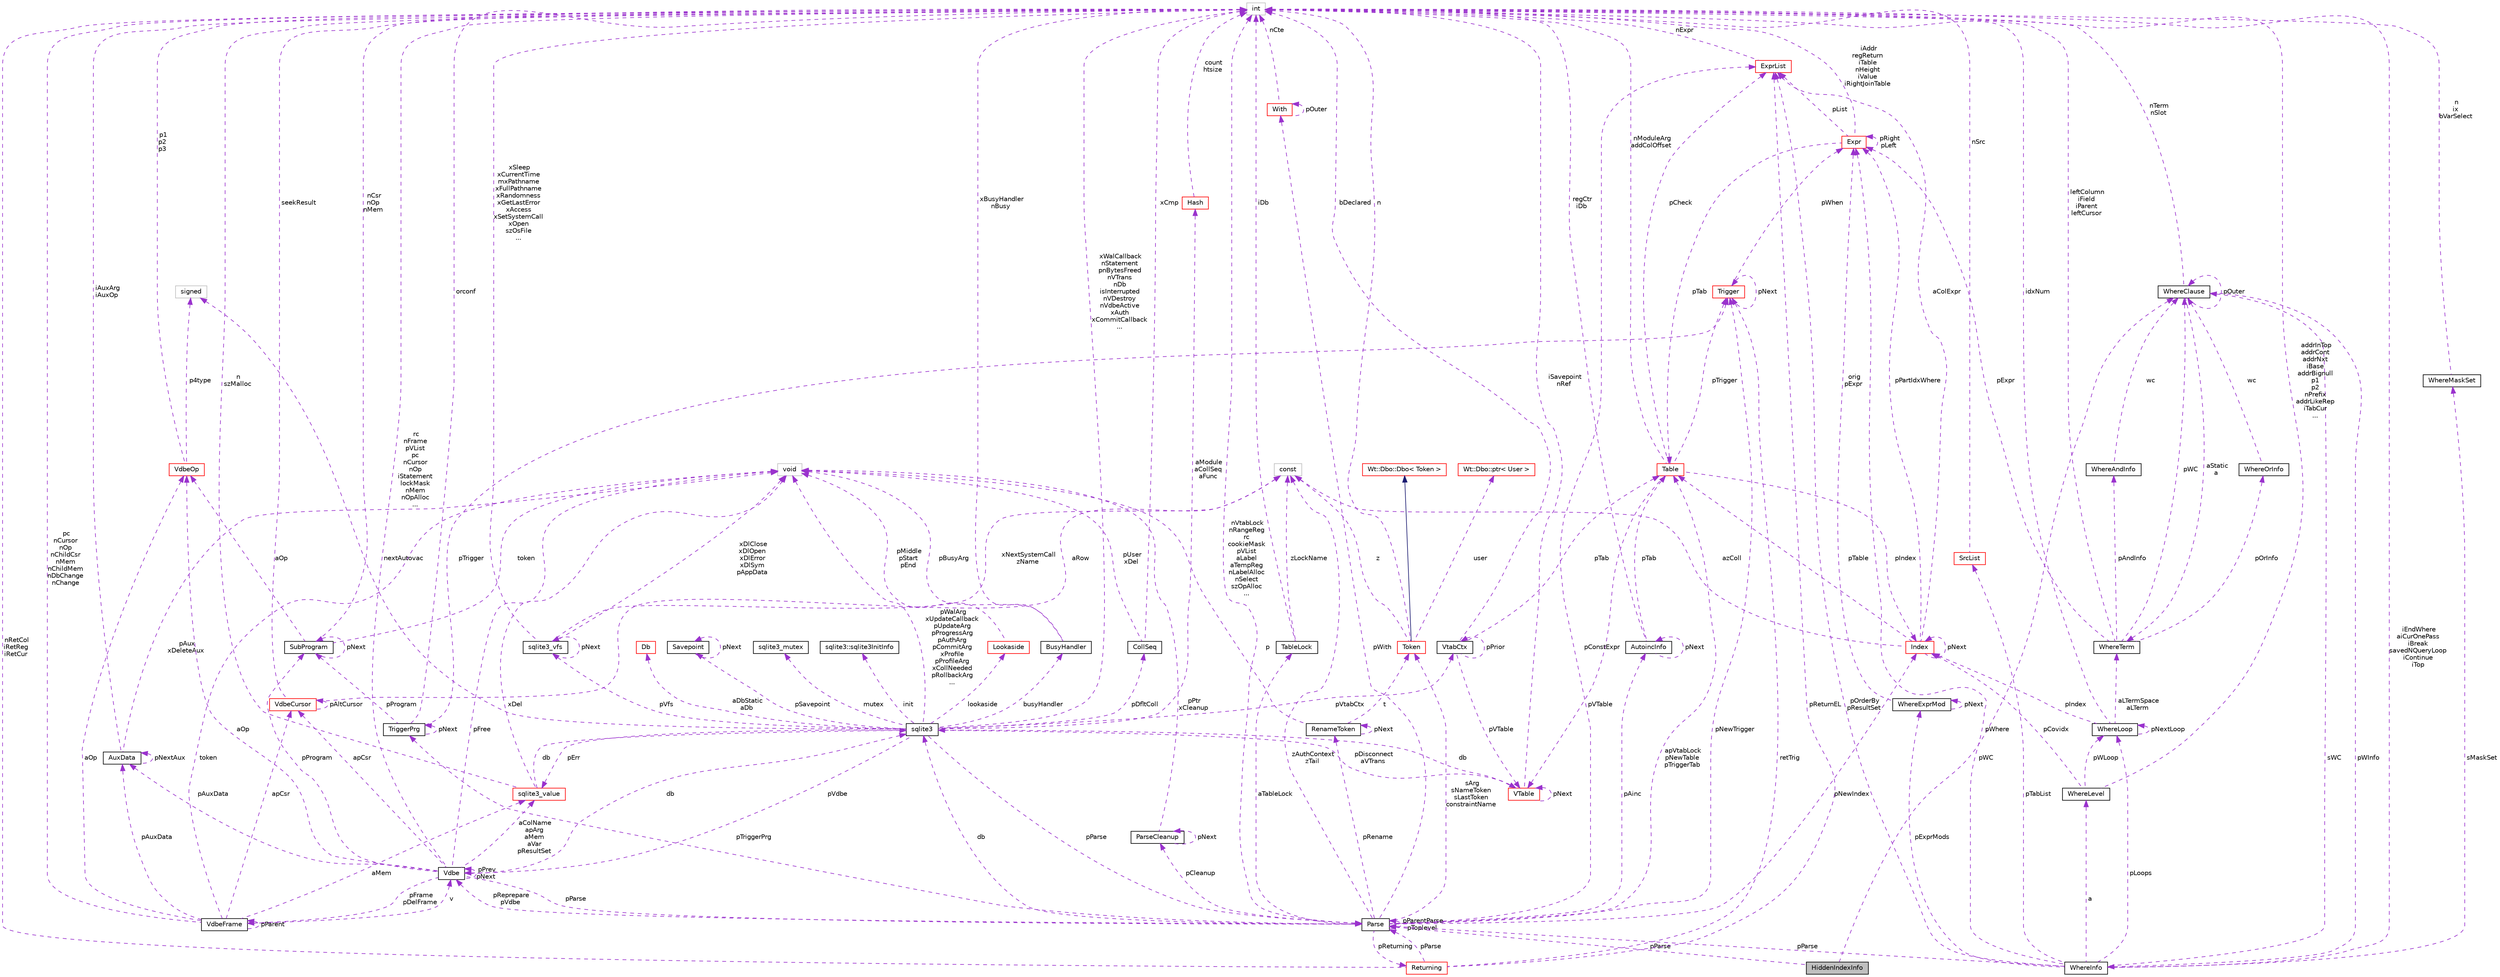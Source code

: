 digraph "HiddenIndexInfo"
{
 // LATEX_PDF_SIZE
  edge [fontname="Helvetica",fontsize="10",labelfontname="Helvetica",labelfontsize="10"];
  node [fontname="Helvetica",fontsize="10",shape=record];
  Node1 [label="HiddenIndexInfo",height=0.2,width=0.4,color="black", fillcolor="grey75", style="filled", fontcolor="black",tooltip=" "];
  Node2 -> Node1 [dir="back",color="darkorchid3",fontsize="10",style="dashed",label=" pWC" ,fontname="Helvetica"];
  Node2 [label="WhereClause",height=0.2,width=0.4,color="black", fillcolor="white", style="filled",URL="$structWhereClause.html",tooltip=" "];
  Node3 -> Node2 [dir="back",color="darkorchid3",fontsize="10",style="dashed",label=" aStatic\na" ,fontname="Helvetica"];
  Node3 [label="WhereTerm",height=0.2,width=0.4,color="black", fillcolor="white", style="filled",URL="$structWhereTerm.html",tooltip=" "];
  Node4 -> Node3 [dir="back",color="darkorchid3",fontsize="10",style="dashed",label=" pAndInfo" ,fontname="Helvetica"];
  Node4 [label="WhereAndInfo",height=0.2,width=0.4,color="black", fillcolor="white", style="filled",URL="$structWhereAndInfo.html",tooltip=" "];
  Node2 -> Node4 [dir="back",color="darkorchid3",fontsize="10",style="dashed",label=" wc" ,fontname="Helvetica"];
  Node5 -> Node3 [dir="back",color="darkorchid3",fontsize="10",style="dashed",label=" pOrInfo" ,fontname="Helvetica"];
  Node5 [label="WhereOrInfo",height=0.2,width=0.4,color="black", fillcolor="white", style="filled",URL="$structWhereOrInfo.html",tooltip=" "];
  Node2 -> Node5 [dir="back",color="darkorchid3",fontsize="10",style="dashed",label=" wc" ,fontname="Helvetica"];
  Node6 -> Node3 [dir="back",color="darkorchid3",fontsize="10",style="dashed",label=" pExpr" ,fontname="Helvetica"];
  Node6 [label="Expr",height=0.2,width=0.4,color="red", fillcolor="white", style="filled",URL="$structExpr.html",tooltip=" "];
  Node6 -> Node6 [dir="back",color="darkorchid3",fontsize="10",style="dashed",label=" pRight\npLeft" ,fontname="Helvetica"];
  Node9 -> Node6 [dir="back",color="darkorchid3",fontsize="10",style="dashed",label=" iAddr\nregReturn\niTable\nnHeight\niValue\niRightJoinTable" ,fontname="Helvetica"];
  Node9 [label="int",height=0.2,width=0.4,color="grey75", fillcolor="white", style="filled",tooltip=" "];
  Node10 -> Node6 [dir="back",color="darkorchid3",fontsize="10",style="dashed",label=" pTab" ,fontname="Helvetica"];
  Node10 [label="Table",height=0.2,width=0.4,color="red", fillcolor="white", style="filled",URL="$structTable.html",tooltip=" "];
  Node37 -> Node10 [dir="back",color="darkorchid3",fontsize="10",style="dashed",label=" pVTable" ,fontname="Helvetica"];
  Node37 [label="VTable",height=0.2,width=0.4,color="red", fillcolor="white", style="filled",URL="$structVTable.html",tooltip=" "];
  Node38 -> Node37 [dir="back",color="darkorchid3",fontsize="10",style="dashed",label=" db" ,fontname="Helvetica"];
  Node38 [label="sqlite3",height=0.2,width=0.4,color="black", fillcolor="white", style="filled",URL="$structsqlite3.html",tooltip=" "];
  Node39 -> Node38 [dir="back",color="darkorchid3",fontsize="10",style="dashed",label=" pVdbe" ,fontname="Helvetica"];
  Node39 [label="Vdbe",height=0.2,width=0.4,color="black", fillcolor="white", style="filled",URL="$structVdbe.html",tooltip=" "];
  Node39 -> Node39 [dir="back",color="darkorchid3",fontsize="10",style="dashed",label=" pPrev\npNext" ,fontname="Helvetica"];
  Node38 -> Node39 [dir="back",color="darkorchid3",fontsize="10",style="dashed",label=" db" ,fontname="Helvetica"];
  Node15 -> Node39 [dir="back",color="darkorchid3",fontsize="10",style="dashed",label=" pFree" ,fontname="Helvetica"];
  Node15 [label="void",height=0.2,width=0.4,color="grey75", fillcolor="white", style="filled",tooltip=" "];
  Node40 -> Node39 [dir="back",color="darkorchid3",fontsize="10",style="dashed",label=" aColName\napArg\naMem\naVar\npResultSet" ,fontname="Helvetica"];
  Node40 [label="sqlite3_value",height=0.2,width=0.4,color="red", fillcolor="white", style="filled",URL="$structsqlite3__value.html",tooltip=" "];
  Node38 -> Node40 [dir="back",color="darkorchid3",fontsize="10",style="dashed",label=" db" ,fontname="Helvetica"];
  Node15 -> Node40 [dir="back",color="darkorchid3",fontsize="10",style="dashed",label=" xDel" ,fontname="Helvetica"];
  Node9 -> Node40 [dir="back",color="darkorchid3",fontsize="10",style="dashed",label=" n\nszMalloc" ,fontname="Helvetica"];
  Node42 -> Node39 [dir="back",color="darkorchid3",fontsize="10",style="dashed",label=" pFrame\npDelFrame" ,fontname="Helvetica"];
  Node42 [label="VdbeFrame",height=0.2,width=0.4,color="black", fillcolor="white", style="filled",URL="$structVdbeFrame.html",tooltip=" "];
  Node39 -> Node42 [dir="back",color="darkorchid3",fontsize="10",style="dashed",label=" v" ,fontname="Helvetica"];
  Node15 -> Node42 [dir="back",color="darkorchid3",fontsize="10",style="dashed",label=" token" ,fontname="Helvetica"];
  Node40 -> Node42 [dir="back",color="darkorchid3",fontsize="10",style="dashed",label=" aMem" ,fontname="Helvetica"];
  Node42 -> Node42 [dir="back",color="darkorchid3",fontsize="10",style="dashed",label=" pParent" ,fontname="Helvetica"];
  Node9 -> Node42 [dir="back",color="darkorchid3",fontsize="10",style="dashed",label=" pc\nnCursor\nnOp\nnChildCsr\nnMem\nnChildMem\nnDbChange\nnChange" ,fontname="Helvetica"];
  Node43 -> Node42 [dir="back",color="darkorchid3",fontsize="10",style="dashed",label=" pAuxData" ,fontname="Helvetica"];
  Node43 [label="AuxData",height=0.2,width=0.4,color="black", fillcolor="white", style="filled",URL="$structAuxData.html",tooltip=" "];
  Node15 -> Node43 [dir="back",color="darkorchid3",fontsize="10",style="dashed",label=" pAux\nxDeleteAux" ,fontname="Helvetica"];
  Node9 -> Node43 [dir="back",color="darkorchid3",fontsize="10",style="dashed",label=" iAuxArg\niAuxOp" ,fontname="Helvetica"];
  Node43 -> Node43 [dir="back",color="darkorchid3",fontsize="10",style="dashed",label=" pNextAux" ,fontname="Helvetica"];
  Node44 -> Node42 [dir="back",color="darkorchid3",fontsize="10",style="dashed",label=" apCsr" ,fontname="Helvetica"];
  Node44 [label="VdbeCursor",height=0.2,width=0.4,color="red", fillcolor="white", style="filled",URL="$structVdbeCursor.html",tooltip=" "];
  Node9 -> Node44 [dir="back",color="darkorchid3",fontsize="10",style="dashed",label=" seekResult" ,fontname="Helvetica"];
  Node44 -> Node44 [dir="back",color="darkorchid3",fontsize="10",style="dashed",label=" pAltCursor" ,fontname="Helvetica"];
  Node16 -> Node44 [dir="back",color="darkorchid3",fontsize="10",style="dashed",label=" aRow" ,fontname="Helvetica"];
  Node16 [label="const",height=0.2,width=0.4,color="grey75", fillcolor="white", style="filled",tooltip=" "];
  Node77 -> Node42 [dir="back",color="darkorchid3",fontsize="10",style="dashed",label=" aOp" ,fontname="Helvetica"];
  Node77 [label="VdbeOp",height=0.2,width=0.4,color="red", fillcolor="white", style="filled",URL="$structVdbeOp.html",tooltip=" "];
  Node9 -> Node77 [dir="back",color="darkorchid3",fontsize="10",style="dashed",label=" p1\np2\np3" ,fontname="Helvetica"];
  Node81 -> Node77 [dir="back",color="darkorchid3",fontsize="10",style="dashed",label=" p4type" ,fontname="Helvetica"];
  Node81 [label="signed",height=0.2,width=0.4,color="grey75", fillcolor="white", style="filled",tooltip=" "];
  Node9 -> Node39 [dir="back",color="darkorchid3",fontsize="10",style="dashed",label=" rc\nnFrame\npVList\npc\nnCursor\nnOp\niStatement\nlockMask\nnMem\nnOpAlloc\n..." ,fontname="Helvetica"];
  Node43 -> Node39 [dir="back",color="darkorchid3",fontsize="10",style="dashed",label=" pAuxData" ,fontname="Helvetica"];
  Node79 -> Node39 [dir="back",color="darkorchid3",fontsize="10",style="dashed",label=" pProgram" ,fontname="Helvetica"];
  Node79 [label="SubProgram",height=0.2,width=0.4,color="black", fillcolor="white", style="filled",URL="$structSubProgram.html",tooltip=" "];
  Node15 -> Node79 [dir="back",color="darkorchid3",fontsize="10",style="dashed",label=" token" ,fontname="Helvetica"];
  Node9 -> Node79 [dir="back",color="darkorchid3",fontsize="10",style="dashed",label=" nCsr\nnOp\nnMem" ,fontname="Helvetica"];
  Node79 -> Node79 [dir="back",color="darkorchid3",fontsize="10",style="dashed",label=" pNext" ,fontname="Helvetica"];
  Node77 -> Node79 [dir="back",color="darkorchid3",fontsize="10",style="dashed",label=" aOp" ,fontname="Helvetica"];
  Node44 -> Node39 [dir="back",color="darkorchid3",fontsize="10",style="dashed",label=" apCsr" ,fontname="Helvetica"];
  Node82 -> Node39 [dir="back",color="darkorchid3",fontsize="10",style="dashed",label=" pParse" ,fontname="Helvetica"];
  Node82 [label="Parse",height=0.2,width=0.4,color="black", fillcolor="white", style="filled",URL="$structParse.html",tooltip=" "];
  Node39 -> Node82 [dir="back",color="darkorchid3",fontsize="10",style="dashed",label=" pReprepare\npVdbe" ,fontname="Helvetica"];
  Node38 -> Node82 [dir="back",color="darkorchid3",fontsize="10",style="dashed",label=" db" ,fontname="Helvetica"];
  Node83 -> Node82 [dir="back",color="darkorchid3",fontsize="10",style="dashed",label=" pCleanup" ,fontname="Helvetica"];
  Node83 [label="ParseCleanup",height=0.2,width=0.4,color="black", fillcolor="white", style="filled",URL="$structParseCleanup.html",tooltip=" "];
  Node83 -> Node83 [dir="back",color="darkorchid3",fontsize="10",style="dashed",label=" pNext" ,fontname="Helvetica"];
  Node15 -> Node83 [dir="back",color="darkorchid3",fontsize="10",style="dashed",label=" pPtr\nxCleanup" ,fontname="Helvetica"];
  Node84 -> Node82 [dir="back",color="darkorchid3",fontsize="10",style="dashed",label=" aTableLock" ,fontname="Helvetica"];
  Node84 [label="TableLock",height=0.2,width=0.4,color="black", fillcolor="white", style="filled",URL="$structTableLock.html",tooltip=" "];
  Node9 -> Node84 [dir="back",color="darkorchid3",fontsize="10",style="dashed",label=" iDb" ,fontname="Helvetica"];
  Node16 -> Node84 [dir="back",color="darkorchid3",fontsize="10",style="dashed",label=" zLockName" ,fontname="Helvetica"];
  Node85 -> Node82 [dir="back",color="darkorchid3",fontsize="10",style="dashed",label=" sArg\nsNameToken\nsLastToken\nconstraintName" ,fontname="Helvetica"];
  Node85 [label="Token",height=0.2,width=0.4,color="red", fillcolor="white", style="filled",URL="$classToken.html",tooltip=" "];
  Node86 -> Node85 [dir="back",color="midnightblue",fontsize="10",style="solid",fontname="Helvetica"];
  Node86 [label="Wt::Dbo::Dbo\< Token \>",height=0.2,width=0.4,color="red", fillcolor="white", style="filled",URL="$classWt_1_1Dbo_1_1Dbo.html",tooltip=" "];
  Node95 -> Node85 [dir="back",color="darkorchid3",fontsize="10",style="dashed",label=" user" ,fontname="Helvetica"];
  Node95 [label="Wt::Dbo::ptr\< User \>",height=0.2,width=0.4,color="red", fillcolor="white", style="filled",URL="$classWt_1_1Dbo_1_1ptr.html",tooltip=" "];
  Node9 -> Node85 [dir="back",color="darkorchid3",fontsize="10",style="dashed",label=" n" ,fontname="Helvetica"];
  Node16 -> Node85 [dir="back",color="darkorchid3",fontsize="10",style="dashed",label=" z" ,fontname="Helvetica"];
  Node25 -> Node82 [dir="back",color="darkorchid3",fontsize="10",style="dashed",label=" pWith" ,fontname="Helvetica"];
  Node25 [label="With",height=0.2,width=0.4,color="red", fillcolor="white", style="filled",URL="$structWith.html",tooltip=" "];
  Node25 -> Node25 [dir="back",color="darkorchid3",fontsize="10",style="dashed",label=" pOuter" ,fontname="Helvetica"];
  Node9 -> Node25 [dir="back",color="darkorchid3",fontsize="10",style="dashed",label=" nCte" ,fontname="Helvetica"];
  Node9 -> Node82 [dir="back",color="darkorchid3",fontsize="10",style="dashed",label=" nVtabLock\nnRangeReg\nrc\ncookieMask\npVList\naLabel\naTempReg\nnLabelAlloc\nnSelect\nszOpAlloc\n..." ,fontname="Helvetica"];
  Node10 -> Node82 [dir="back",color="darkorchid3",fontsize="10",style="dashed",label=" apVtabLock\npNewTable\npTriggerTab" ,fontname="Helvetica"];
  Node20 -> Node82 [dir="back",color="darkorchid3",fontsize="10",style="dashed",label=" pNewTrigger" ,fontname="Helvetica"];
  Node20 [label="Trigger",height=0.2,width=0.4,color="red", fillcolor="white", style="filled",URL="$structTrigger.html",tooltip=" "];
  Node6 -> Node20 [dir="back",color="darkorchid3",fontsize="10",style="dashed",label=" pWhen" ,fontname="Helvetica"];
  Node20 -> Node20 [dir="back",color="darkorchid3",fontsize="10",style="dashed",label=" pNext" ,fontname="Helvetica"];
  Node99 -> Node82 [dir="back",color="darkorchid3",fontsize="10",style="dashed",label=" pTriggerPrg" ,fontname="Helvetica"];
  Node99 [label="TriggerPrg",height=0.2,width=0.4,color="black", fillcolor="white", style="filled",URL="$structTriggerPrg.html",tooltip=" "];
  Node9 -> Node99 [dir="back",color="darkorchid3",fontsize="10",style="dashed",label=" orconf" ,fontname="Helvetica"];
  Node79 -> Node99 [dir="back",color="darkorchid3",fontsize="10",style="dashed",label=" pProgram" ,fontname="Helvetica"];
  Node20 -> Node99 [dir="back",color="darkorchid3",fontsize="10",style="dashed",label=" pTrigger" ,fontname="Helvetica"];
  Node99 -> Node99 [dir="back",color="darkorchid3",fontsize="10",style="dashed",label=" pNext" ,fontname="Helvetica"];
  Node100 -> Node82 [dir="back",color="darkorchid3",fontsize="10",style="dashed",label=" pRename" ,fontname="Helvetica"];
  Node100 [label="RenameToken",height=0.2,width=0.4,color="black", fillcolor="white", style="filled",URL="$structRenameToken.html",tooltip=" "];
  Node85 -> Node100 [dir="back",color="darkorchid3",fontsize="10",style="dashed",label=" t" ,fontname="Helvetica"];
  Node15 -> Node100 [dir="back",color="darkorchid3",fontsize="10",style="dashed",label=" p" ,fontname="Helvetica"];
  Node100 -> Node100 [dir="back",color="darkorchid3",fontsize="10",style="dashed",label=" pNext" ,fontname="Helvetica"];
  Node32 -> Node82 [dir="back",color="darkorchid3",fontsize="10",style="dashed",label=" pNewIndex" ,fontname="Helvetica"];
  Node32 [label="Index",height=0.2,width=0.4,color="red", fillcolor="white", style="filled",URL="$structIndex.html",tooltip=" "];
  Node6 -> Node32 [dir="back",color="darkorchid3",fontsize="10",style="dashed",label=" pPartIdxWhere" ,fontname="Helvetica"];
  Node10 -> Node32 [dir="back",color="darkorchid3",fontsize="10",style="dashed",label=" pTable" ,fontname="Helvetica"];
  Node28 -> Node32 [dir="back",color="darkorchid3",fontsize="10",style="dashed",label=" aColExpr" ,fontname="Helvetica"];
  Node28 [label="ExprList",height=0.2,width=0.4,color="red", fillcolor="white", style="filled",URL="$structExprList.html",tooltip=" "];
  Node9 -> Node28 [dir="back",color="darkorchid3",fontsize="10",style="dashed",label=" nExpr" ,fontname="Helvetica"];
  Node16 -> Node32 [dir="back",color="darkorchid3",fontsize="10",style="dashed",label=" azColl" ,fontname="Helvetica"];
  Node32 -> Node32 [dir="back",color="darkorchid3",fontsize="10",style="dashed",label=" pNext" ,fontname="Helvetica"];
  Node16 -> Node82 [dir="back",color="darkorchid3",fontsize="10",style="dashed",label=" zAuthContext\nzTail" ,fontname="Helvetica"];
  Node101 -> Node82 [dir="back",color="darkorchid3",fontsize="10",style="dashed",label=" pReturning" ,fontname="Helvetica"];
  Node101 [label="Returning",height=0.2,width=0.4,color="red", fillcolor="white", style="filled",URL="$structReturning.html",tooltip=" "];
  Node9 -> Node101 [dir="back",color="darkorchid3",fontsize="10",style="dashed",label=" nRetCol\niRetReg\niRetCur" ,fontname="Helvetica"];
  Node20 -> Node101 [dir="back",color="darkorchid3",fontsize="10",style="dashed",label=" retTrig" ,fontname="Helvetica"];
  Node28 -> Node101 [dir="back",color="darkorchid3",fontsize="10",style="dashed",label=" pReturnEL" ,fontname="Helvetica"];
  Node82 -> Node101 [dir="back",color="darkorchid3",fontsize="10",style="dashed",label=" pParse" ,fontname="Helvetica"];
  Node102 -> Node82 [dir="back",color="darkorchid3",fontsize="10",style="dashed",label=" pAinc" ,fontname="Helvetica"];
  Node102 [label="AutoincInfo",height=0.2,width=0.4,color="black", fillcolor="white", style="filled",URL="$structAutoincInfo.html",tooltip=" "];
  Node9 -> Node102 [dir="back",color="darkorchid3",fontsize="10",style="dashed",label=" regCtr\niDb" ,fontname="Helvetica"];
  Node10 -> Node102 [dir="back",color="darkorchid3",fontsize="10",style="dashed",label=" pTab" ,fontname="Helvetica"];
  Node102 -> Node102 [dir="back",color="darkorchid3",fontsize="10",style="dashed",label=" pNext" ,fontname="Helvetica"];
  Node28 -> Node82 [dir="back",color="darkorchid3",fontsize="10",style="dashed",label=" pConstExpr" ,fontname="Helvetica"];
  Node82 -> Node82 [dir="back",color="darkorchid3",fontsize="10",style="dashed",label=" pParentParse\npToplevel" ,fontname="Helvetica"];
  Node77 -> Node39 [dir="back",color="darkorchid3",fontsize="10",style="dashed",label=" aOp" ,fontname="Helvetica"];
  Node103 -> Node38 [dir="back",color="darkorchid3",fontsize="10",style="dashed",label=" pSavepoint" ,fontname="Helvetica"];
  Node103 [label="Savepoint",height=0.2,width=0.4,color="black", fillcolor="white", style="filled",URL="$structSavepoint.html",tooltip=" "];
  Node103 -> Node103 [dir="back",color="darkorchid3",fontsize="10",style="dashed",label=" pNext" ,fontname="Helvetica"];
  Node15 -> Node38 [dir="back",color="darkorchid3",fontsize="10",style="dashed",label=" pWalArg\nxUpdateCallback\npUpdateArg\npProgressArg\npAuthArg\npCommitArg\nxProfile\npProfileArg\nxCollNeeded\npRollbackArg\n..." ,fontname="Helvetica"];
  Node104 -> Node38 [dir="back",color="darkorchid3",fontsize="10",style="dashed",label=" lookaside" ,fontname="Helvetica"];
  Node104 [label="Lookaside",height=0.2,width=0.4,color="red", fillcolor="white", style="filled",URL="$structLookaside.html",tooltip=" "];
  Node15 -> Node104 [dir="back",color="darkorchid3",fontsize="10",style="dashed",label=" pMiddle\npStart\npEnd" ,fontname="Helvetica"];
  Node40 -> Node38 [dir="back",color="darkorchid3",fontsize="10",style="dashed",label=" pErr" ,fontname="Helvetica"];
  Node49 -> Node38 [dir="back",color="darkorchid3",fontsize="10",style="dashed",label=" mutex" ,fontname="Helvetica"];
  Node49 [label="sqlite3_mutex",height=0.2,width=0.4,color="black", fillcolor="white", style="filled",URL="$structsqlite3__mutex.html",tooltip=" "];
  Node59 -> Node38 [dir="back",color="darkorchid3",fontsize="10",style="dashed",label=" pVfs" ,fontname="Helvetica"];
  Node59 [label="sqlite3_vfs",height=0.2,width=0.4,color="black", fillcolor="white", style="filled",URL="$structsqlite3__vfs.html",tooltip=" "];
  Node15 -> Node59 [dir="back",color="darkorchid3",fontsize="10",style="dashed",label=" xDlClose\nxDlOpen\nxDlError\nxDlSym\npAppData" ,fontname="Helvetica"];
  Node59 -> Node59 [dir="back",color="darkorchid3",fontsize="10",style="dashed",label=" pNext" ,fontname="Helvetica"];
  Node9 -> Node59 [dir="back",color="darkorchid3",fontsize="10",style="dashed",label=" xSleep\nxCurrentTime\nmxPathname\nxFullPathname\nxRandomness\nxGetLastError\nxAccess\nxSetSystemCall\nxOpen\nszOsFile\n..." ,fontname="Helvetica"];
  Node16 -> Node59 [dir="back",color="darkorchid3",fontsize="10",style="dashed",label=" xNextSystemCall\nzName" ,fontname="Helvetica"];
  Node106 -> Node38 [dir="back",color="darkorchid3",fontsize="10",style="dashed",label=" init" ,fontname="Helvetica"];
  Node106 [label="sqlite3::sqlite3InitInfo",height=0.2,width=0.4,color="black", fillcolor="white", style="filled",URL="$structsqlite3_1_1sqlite3InitInfo.html",tooltip=" "];
  Node107 -> Node38 [dir="back",color="darkorchid3",fontsize="10",style="dashed",label=" busyHandler" ,fontname="Helvetica"];
  Node107 [label="BusyHandler",height=0.2,width=0.4,color="black", fillcolor="white", style="filled",URL="$structBusyHandler.html",tooltip=" "];
  Node15 -> Node107 [dir="back",color="darkorchid3",fontsize="10",style="dashed",label=" pBusyArg" ,fontname="Helvetica"];
  Node9 -> Node107 [dir="back",color="darkorchid3",fontsize="10",style="dashed",label=" xBusyHandler\nnBusy" ,fontname="Helvetica"];
  Node108 -> Node38 [dir="back",color="darkorchid3",fontsize="10",style="dashed",label=" pVtabCtx" ,fontname="Helvetica"];
  Node108 [label="VtabCtx",height=0.2,width=0.4,color="black", fillcolor="white", style="filled",URL="$structVtabCtx.html",tooltip=" "];
  Node108 -> Node108 [dir="back",color="darkorchid3",fontsize="10",style="dashed",label=" pPrior" ,fontname="Helvetica"];
  Node9 -> Node108 [dir="back",color="darkorchid3",fontsize="10",style="dashed",label=" bDeclared" ,fontname="Helvetica"];
  Node37 -> Node108 [dir="back",color="darkorchid3",fontsize="10",style="dashed",label=" pVTable" ,fontname="Helvetica"];
  Node10 -> Node108 [dir="back",color="darkorchid3",fontsize="10",style="dashed",label=" pTab" ,fontname="Helvetica"];
  Node64 -> Node38 [dir="back",color="darkorchid3",fontsize="10",style="dashed",label=" pDfltColl" ,fontname="Helvetica"];
  Node64 [label="CollSeq",height=0.2,width=0.4,color="black", fillcolor="white", style="filled",URL="$structCollSeq.html",tooltip=" "];
  Node15 -> Node64 [dir="back",color="darkorchid3",fontsize="10",style="dashed",label=" pUser\nxDel" ,fontname="Helvetica"];
  Node9 -> Node64 [dir="back",color="darkorchid3",fontsize="10",style="dashed",label=" xCmp" ,fontname="Helvetica"];
  Node37 -> Node38 [dir="back",color="darkorchid3",fontsize="10",style="dashed",label=" pDisconnect\naVTrans" ,fontname="Helvetica"];
  Node9 -> Node38 [dir="back",color="darkorchid3",fontsize="10",style="dashed",label=" xWalCallback\nnStatement\npnBytesFreed\nnVTrans\nnDb\nisInterrupted\nnVDestroy\nnVdbeActive\nxAuth\nxCommitCallback\n..." ,fontname="Helvetica"];
  Node81 -> Node38 [dir="back",color="darkorchid3",fontsize="10",style="dashed",label=" nextAutovac" ,fontname="Helvetica"];
  Node109 -> Node38 [dir="back",color="darkorchid3",fontsize="10",style="dashed",label=" aDbStatic\naDb" ,fontname="Helvetica"];
  Node109 [label="Db",height=0.2,width=0.4,color="red", fillcolor="white", style="filled",URL="$structDb.html",tooltip=" "];
  Node12 -> Node38 [dir="back",color="darkorchid3",fontsize="10",style="dashed",label=" aModule\naCollSeq\naFunc" ,fontname="Helvetica"];
  Node12 [label="Hash",height=0.2,width=0.4,color="red", fillcolor="white", style="filled",URL="$structHash.html",tooltip=" "];
  Node9 -> Node12 [dir="back",color="darkorchid3",fontsize="10",style="dashed",label=" count\nhtsize" ,fontname="Helvetica"];
  Node82 -> Node38 [dir="back",color="darkorchid3",fontsize="10",style="dashed",label=" pParse" ,fontname="Helvetica"];
  Node37 -> Node37 [dir="back",color="darkorchid3",fontsize="10",style="dashed",label=" pNext" ,fontname="Helvetica"];
  Node9 -> Node37 [dir="back",color="darkorchid3",fontsize="10",style="dashed",label=" iSavepoint\nnRef" ,fontname="Helvetica"];
  Node9 -> Node10 [dir="back",color="darkorchid3",fontsize="10",style="dashed",label=" nModuleArg\naddColOffset" ,fontname="Helvetica"];
  Node20 -> Node10 [dir="back",color="darkorchid3",fontsize="10",style="dashed",label=" pTrigger" ,fontname="Helvetica"];
  Node28 -> Node10 [dir="back",color="darkorchid3",fontsize="10",style="dashed",label=" pCheck" ,fontname="Helvetica"];
  Node32 -> Node10 [dir="back",color="darkorchid3",fontsize="10",style="dashed",label=" pIndex" ,fontname="Helvetica"];
  Node28 -> Node6 [dir="back",color="darkorchid3",fontsize="10",style="dashed",label=" pList" ,fontname="Helvetica"];
  Node9 -> Node3 [dir="back",color="darkorchid3",fontsize="10",style="dashed",label=" leftColumn\niField\niParent\nleftCursor" ,fontname="Helvetica"];
  Node2 -> Node3 [dir="back",color="darkorchid3",fontsize="10",style="dashed",label=" pWC" ,fontname="Helvetica"];
  Node112 -> Node2 [dir="back",color="darkorchid3",fontsize="10",style="dashed",label=" pWInfo" ,fontname="Helvetica"];
  Node112 [label="WhereInfo",height=0.2,width=0.4,color="black", fillcolor="white", style="filled",URL="$structWhereInfo.html",tooltip=" "];
  Node6 -> Node112 [dir="back",color="darkorchid3",fontsize="10",style="dashed",label=" pWhere" ,fontname="Helvetica"];
  Node113 -> Node112 [dir="back",color="darkorchid3",fontsize="10",style="dashed",label=" pLoops" ,fontname="Helvetica"];
  Node113 [label="WhereLoop",height=0.2,width=0.4,color="black", fillcolor="white", style="filled",URL="$structWhereLoop.html",tooltip=" "];
  Node113 -> Node113 [dir="back",color="darkorchid3",fontsize="10",style="dashed",label=" pNextLoop" ,fontname="Helvetica"];
  Node3 -> Node113 [dir="back",color="darkorchid3",fontsize="10",style="dashed",label=" aLTermSpace\naLTerm" ,fontname="Helvetica"];
  Node9 -> Node113 [dir="back",color="darkorchid3",fontsize="10",style="dashed",label=" idxNum" ,fontname="Helvetica"];
  Node32 -> Node113 [dir="back",color="darkorchid3",fontsize="10",style="dashed",label=" pIndex" ,fontname="Helvetica"];
  Node2 -> Node112 [dir="back",color="darkorchid3",fontsize="10",style="dashed",label=" sWC" ,fontname="Helvetica"];
  Node114 -> Node112 [dir="back",color="darkorchid3",fontsize="10",style="dashed",label=" pExprMods" ,fontname="Helvetica"];
  Node114 [label="WhereExprMod",height=0.2,width=0.4,color="black", fillcolor="white", style="filled",URL="$structWhereExprMod.html",tooltip=" "];
  Node6 -> Node114 [dir="back",color="darkorchid3",fontsize="10",style="dashed",label=" orig\npExpr" ,fontname="Helvetica"];
  Node114 -> Node114 [dir="back",color="darkorchid3",fontsize="10",style="dashed",label=" pNext" ,fontname="Helvetica"];
  Node9 -> Node112 [dir="back",color="darkorchid3",fontsize="10",style="dashed",label=" iEndWhere\naiCurOnePass\niBreak\nsavedNQueryLoop\niContinue\niTop" ,fontname="Helvetica"];
  Node115 -> Node112 [dir="back",color="darkorchid3",fontsize="10",style="dashed",label=" a" ,fontname="Helvetica"];
  Node115 [label="WhereLevel",height=0.2,width=0.4,color="black", fillcolor="white", style="filled",URL="$structWhereLevel.html",tooltip=" "];
  Node113 -> Node115 [dir="back",color="darkorchid3",fontsize="10",style="dashed",label=" pWLoop" ,fontname="Helvetica"];
  Node9 -> Node115 [dir="back",color="darkorchid3",fontsize="10",style="dashed",label=" addrInTop\naddrCont\naddrNxt\niBase\naddrBignull\np1\np2\nnPrefix\naddrLikeRep\niTabCur\n..." ,fontname="Helvetica"];
  Node32 -> Node115 [dir="back",color="darkorchid3",fontsize="10",style="dashed",label=" pCovidx" ,fontname="Helvetica"];
  Node116 -> Node112 [dir="back",color="darkorchid3",fontsize="10",style="dashed",label=" sMaskSet" ,fontname="Helvetica"];
  Node116 [label="WhereMaskSet",height=0.2,width=0.4,color="black", fillcolor="white", style="filled",URL="$structWhereMaskSet.html",tooltip=" "];
  Node9 -> Node116 [dir="back",color="darkorchid3",fontsize="10",style="dashed",label=" n\nix\nbVarSelect" ,fontname="Helvetica"];
  Node30 -> Node112 [dir="back",color="darkorchid3",fontsize="10",style="dashed",label=" pTabList" ,fontname="Helvetica"];
  Node30 [label="SrcList",height=0.2,width=0.4,color="red", fillcolor="white", style="filled",URL="$structSrcList.html",tooltip=" "];
  Node9 -> Node30 [dir="back",color="darkorchid3",fontsize="10",style="dashed",label=" nSrc" ,fontname="Helvetica"];
  Node28 -> Node112 [dir="back",color="darkorchid3",fontsize="10",style="dashed",label=" pOrderBy\npResultSet" ,fontname="Helvetica"];
  Node82 -> Node112 [dir="back",color="darkorchid3",fontsize="10",style="dashed",label=" pParse" ,fontname="Helvetica"];
  Node9 -> Node2 [dir="back",color="darkorchid3",fontsize="10",style="dashed",label=" nTerm\nnSlot" ,fontname="Helvetica"];
  Node2 -> Node2 [dir="back",color="darkorchid3",fontsize="10",style="dashed",label=" pOuter" ,fontname="Helvetica"];
  Node82 -> Node1 [dir="back",color="darkorchid3",fontsize="10",style="dashed",label=" pParse" ,fontname="Helvetica"];
}
